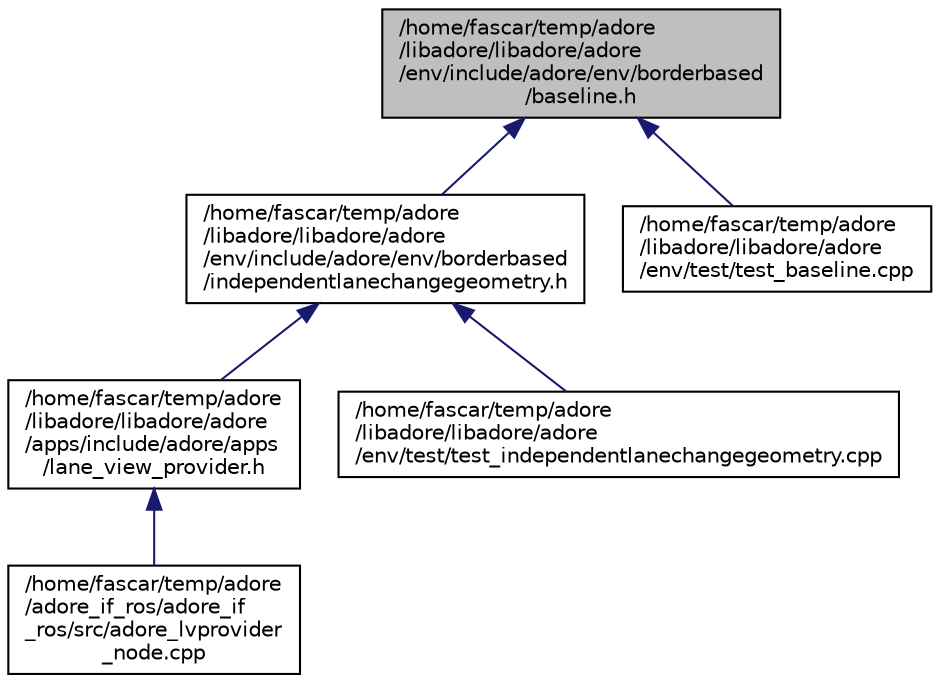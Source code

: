 digraph "/home/fascar/temp/adore/libadore/libadore/adore/env/include/adore/env/borderbased/baseline.h"
{
 // LATEX_PDF_SIZE
  edge [fontname="Helvetica",fontsize="10",labelfontname="Helvetica",labelfontsize="10"];
  node [fontname="Helvetica",fontsize="10",shape=record];
  Node1 [label="/home/fascar/temp/adore\l/libadore/libadore/adore\l/env/include/adore/env/borderbased\l/baseline.h",height=0.2,width=0.4,color="black", fillcolor="grey75", style="filled", fontcolor="black",tooltip=" "];
  Node1 -> Node2 [dir="back",color="midnightblue",fontsize="10",style="solid",fontname="Helvetica"];
  Node2 [label="/home/fascar/temp/adore\l/libadore/libadore/adore\l/env/include/adore/env/borderbased\l/independentlanechangegeometry.h",height=0.2,width=0.4,color="black", fillcolor="white", style="filled",URL="$independentlanechangegeometry_8h.html",tooltip=" "];
  Node2 -> Node3 [dir="back",color="midnightblue",fontsize="10",style="solid",fontname="Helvetica"];
  Node3 [label="/home/fascar/temp/adore\l/libadore/libadore/adore\l/apps/include/adore/apps\l/lane_view_provider.h",height=0.2,width=0.4,color="black", fillcolor="white", style="filled",URL="$lane__view__provider_8h.html",tooltip=" "];
  Node3 -> Node4 [dir="back",color="midnightblue",fontsize="10",style="solid",fontname="Helvetica"];
  Node4 [label="/home/fascar/temp/adore\l/adore_if_ros/adore_if\l_ros/src/adore_lvprovider\l_node.cpp",height=0.2,width=0.4,color="black", fillcolor="white", style="filled",URL="$adore__lvprovider__node_8cpp.html",tooltip=" "];
  Node2 -> Node5 [dir="back",color="midnightblue",fontsize="10",style="solid",fontname="Helvetica"];
  Node5 [label="/home/fascar/temp/adore\l/libadore/libadore/adore\l/env/test/test_independentlanechangegeometry.cpp",height=0.2,width=0.4,color="black", fillcolor="white", style="filled",URL="$test__independentlanechangegeometry_8cpp.html",tooltip=" "];
  Node1 -> Node6 [dir="back",color="midnightblue",fontsize="10",style="solid",fontname="Helvetica"];
  Node6 [label="/home/fascar/temp/adore\l/libadore/libadore/adore\l/env/test/test_baseline.cpp",height=0.2,width=0.4,color="black", fillcolor="white", style="filled",URL="$test__baseline_8cpp.html",tooltip=" "];
}
